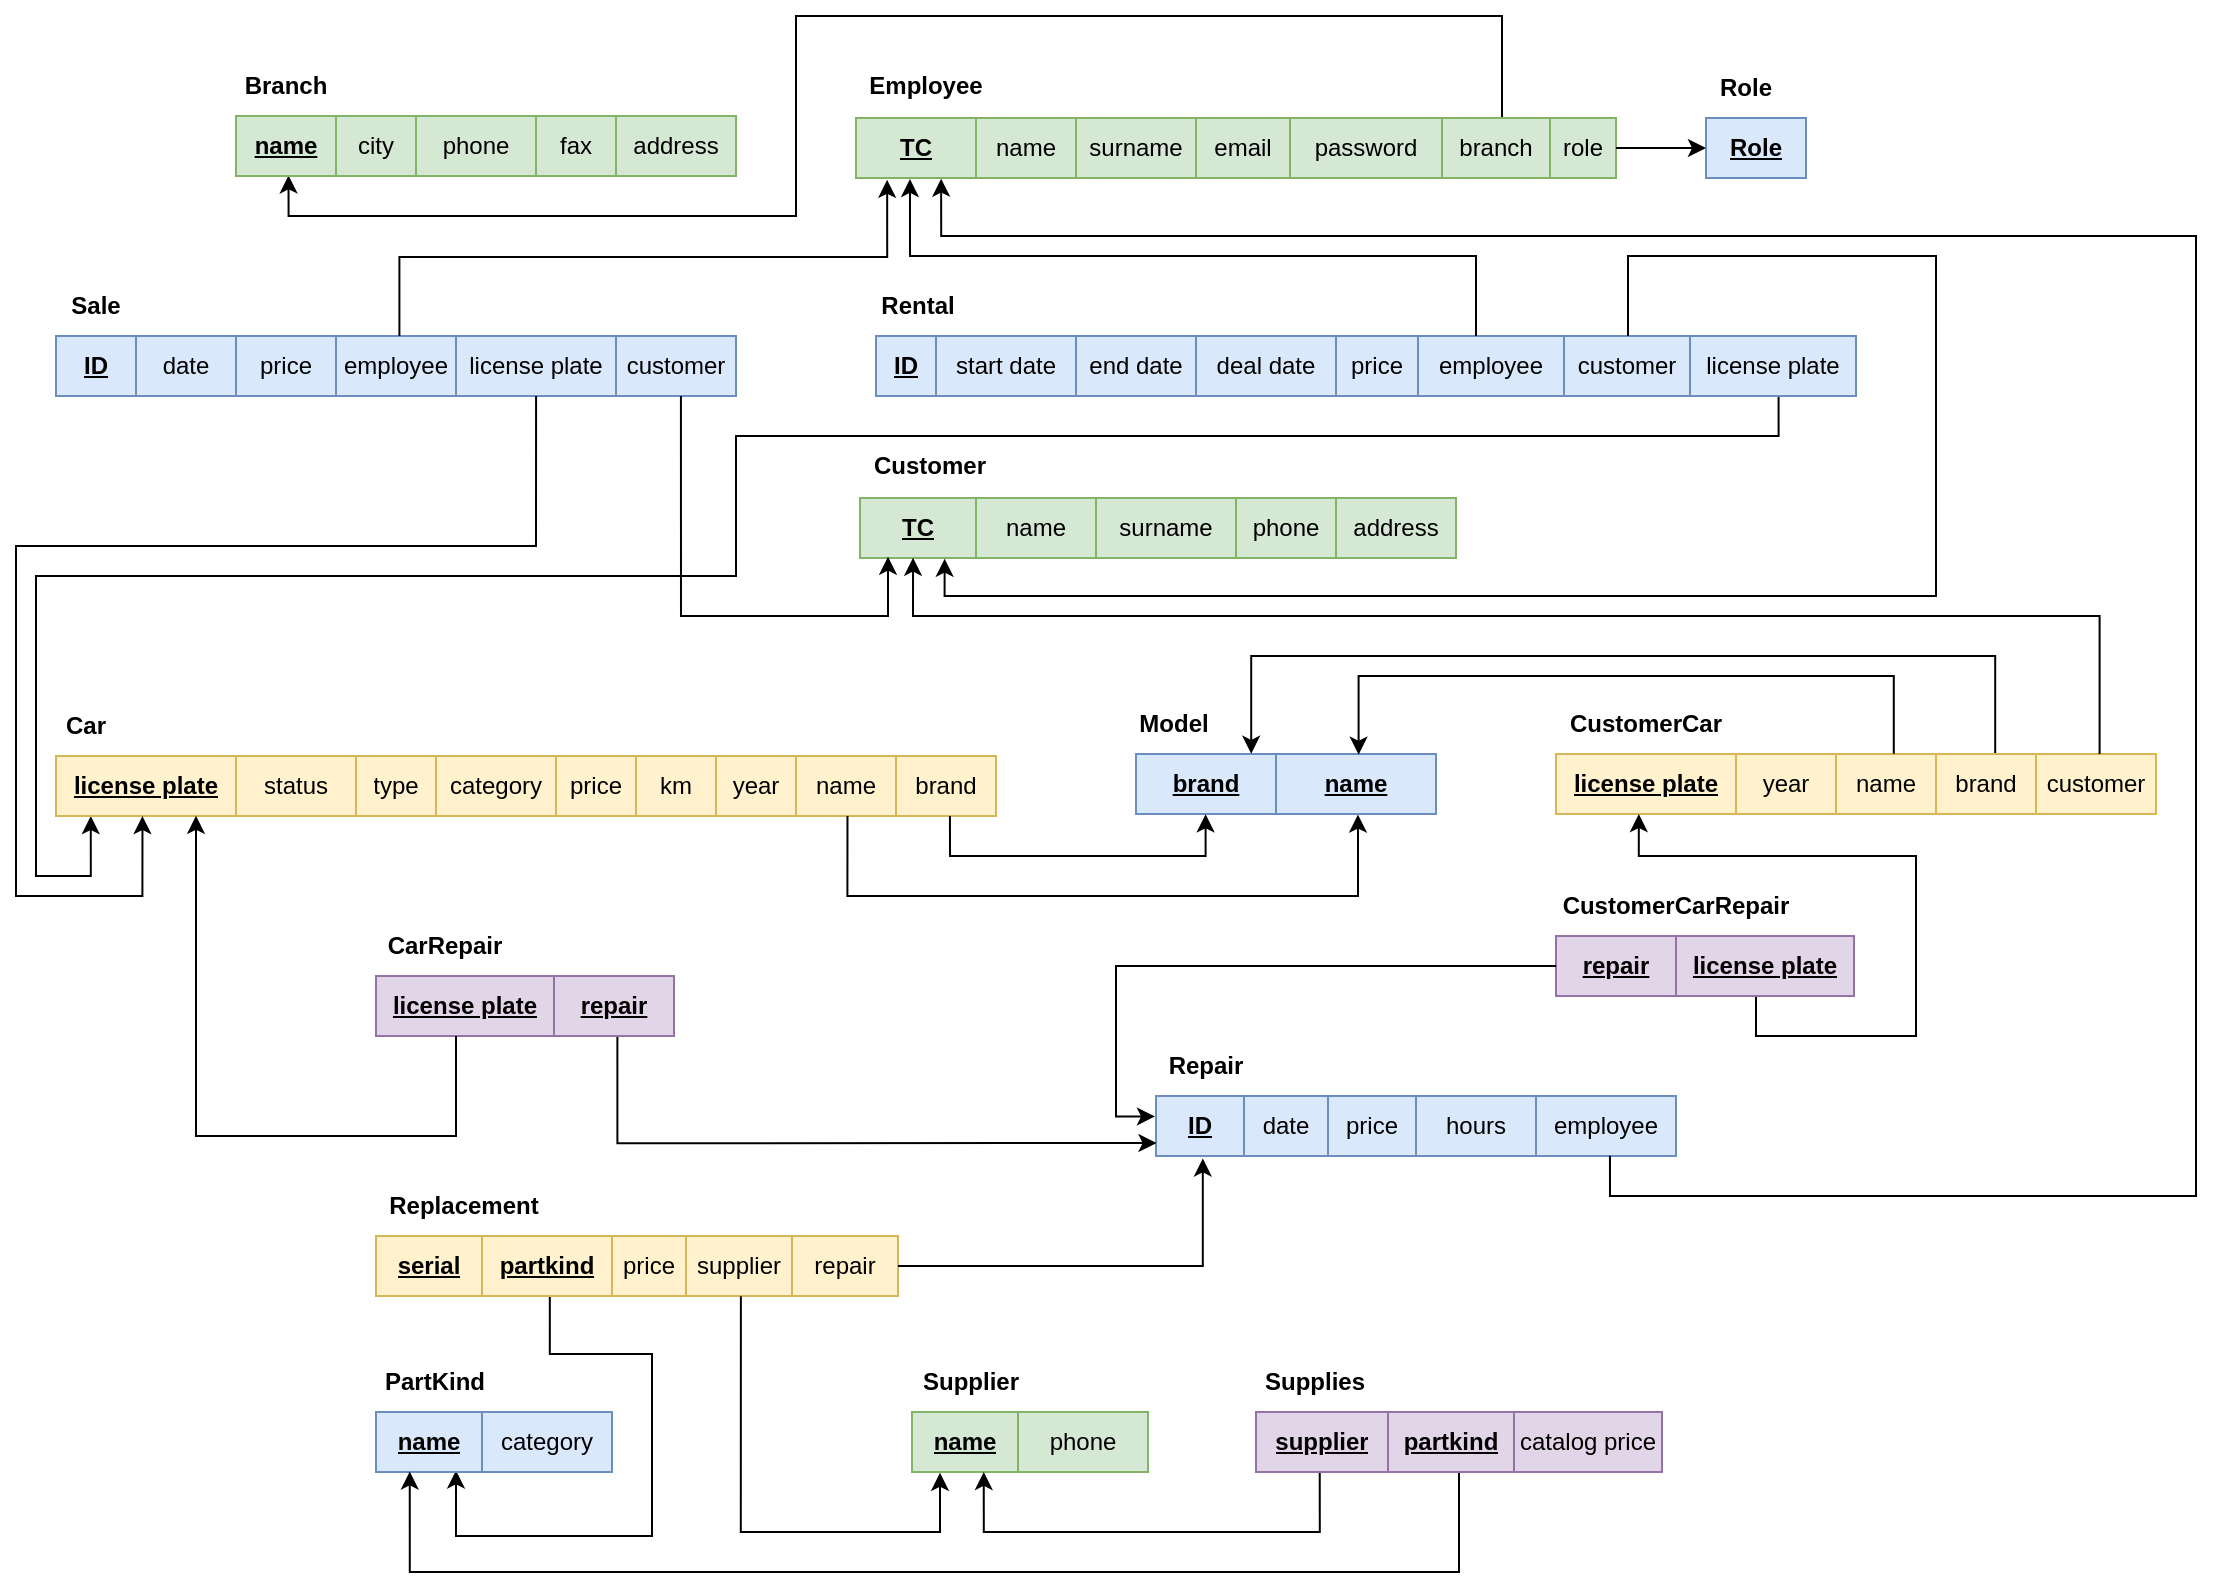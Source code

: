 <mxfile version="15.9.4" type="device"><diagram id="QJsKjT5MSZz0xOox2faQ" name="Page-1"><mxGraphModel dx="1422" dy="685" grid="1" gridSize="10" guides="1" tooltips="1" connect="1" arrows="1" fold="1" page="0" pageScale="1" pageWidth="1169" pageHeight="827" math="0" shadow="0"><root><mxCell id="0"/><mxCell id="1" parent="0"/><mxCell id="35E-whBedv8wicr2V21t-63" style="edgeStyle=orthogonalEdgeStyle;rounded=0;orthogonalLoop=1;jettySize=auto;html=1;entryX=0.105;entryY=0.99;entryDx=0;entryDy=0;entryPerimeter=0;exitX=0.85;exitY=0.005;exitDx=0;exitDy=0;exitPerimeter=0;" parent="1" source="G27iMV170eKeV6pJac5q-22" target="G27iMV170eKeV6pJac5q-46" edge="1"><mxGeometry relative="1" as="geometry"><Array as="points"><mxPoint x="773" y="20"/><mxPoint x="420" y="20"/><mxPoint x="420" y="120"/><mxPoint x="166" y="120"/></Array></mxGeometry></mxCell><mxCell id="G27iMV170eKeV6pJac5q-21" value="" style="shape=table;html=1;whiteSpace=wrap;startSize=0;container=1;collapsible=0;childLayout=tableLayout;fillColor=#d5e8d4;strokeColor=#82b366;" parent="1" vertex="1"><mxGeometry x="450" y="71" width="380" height="30" as="geometry"/></mxCell><mxCell id="G27iMV170eKeV6pJac5q-22" value="" style="shape=partialRectangle;html=1;whiteSpace=wrap;collapsible=0;dropTarget=0;pointerEvents=0;fillColor=none;top=0;left=0;bottom=0;right=0;points=[[0,0.5],[1,0.5]];portConstraint=eastwest;" parent="G27iMV170eKeV6pJac5q-21" vertex="1"><mxGeometry width="380" height="30" as="geometry"/></mxCell><mxCell id="G27iMV170eKeV6pJac5q-23" value="&lt;u&gt;&lt;b&gt;TC&lt;/b&gt;&lt;/u&gt;" style="shape=partialRectangle;html=1;whiteSpace=wrap;connectable=0;fillColor=none;top=0;left=0;bottom=0;right=0;overflow=hidden;pointerEvents=1;" parent="G27iMV170eKeV6pJac5q-22" vertex="1"><mxGeometry width="60" height="30" as="geometry"><mxRectangle width="60" height="30" as="alternateBounds"/></mxGeometry></mxCell><mxCell id="G27iMV170eKeV6pJac5q-39" value="name" style="shape=partialRectangle;html=1;whiteSpace=wrap;connectable=0;fillColor=none;top=0;left=0;bottom=0;right=0;overflow=hidden;pointerEvents=1;" parent="G27iMV170eKeV6pJac5q-22" vertex="1"><mxGeometry x="60" width="50" height="30" as="geometry"><mxRectangle width="50" height="30" as="alternateBounds"/></mxGeometry></mxCell><mxCell id="G27iMV170eKeV6pJac5q-40" value="surname" style="shape=partialRectangle;html=1;whiteSpace=wrap;connectable=0;fillColor=none;top=0;left=0;bottom=0;right=0;overflow=hidden;pointerEvents=1;" parent="G27iMV170eKeV6pJac5q-22" vertex="1"><mxGeometry x="110" width="60" height="30" as="geometry"><mxRectangle width="60" height="30" as="alternateBounds"/></mxGeometry></mxCell><mxCell id="G27iMV170eKeV6pJac5q-41" value="email" style="shape=partialRectangle;html=1;whiteSpace=wrap;connectable=0;fillColor=none;top=0;left=0;bottom=0;right=0;overflow=hidden;pointerEvents=1;" parent="G27iMV170eKeV6pJac5q-22" vertex="1"><mxGeometry x="170" width="47" height="30" as="geometry"><mxRectangle width="47" height="30" as="alternateBounds"/></mxGeometry></mxCell><mxCell id="G27iMV170eKeV6pJac5q-42" value="password" style="shape=partialRectangle;html=1;whiteSpace=wrap;connectable=0;fillColor=none;top=0;left=0;bottom=0;right=0;overflow=hidden;pointerEvents=1;" parent="G27iMV170eKeV6pJac5q-22" vertex="1"><mxGeometry x="217" width="76" height="30" as="geometry"><mxRectangle width="76" height="30" as="alternateBounds"/></mxGeometry></mxCell><mxCell id="G27iMV170eKeV6pJac5q-43" value="branch" style="shape=partialRectangle;html=1;whiteSpace=wrap;connectable=0;fillColor=none;top=0;left=0;bottom=0;right=0;overflow=hidden;pointerEvents=1;" parent="G27iMV170eKeV6pJac5q-22" vertex="1"><mxGeometry x="293" width="54" height="30" as="geometry"><mxRectangle width="54" height="30" as="alternateBounds"/></mxGeometry></mxCell><mxCell id="G27iMV170eKeV6pJac5q-44" value="role" style="shape=partialRectangle;html=1;whiteSpace=wrap;connectable=0;fillColor=none;top=0;left=0;bottom=0;right=0;overflow=hidden;pointerEvents=1;" parent="G27iMV170eKeV6pJac5q-22" vertex="1"><mxGeometry x="347" width="33" height="30" as="geometry"><mxRectangle width="33" height="30" as="alternateBounds"/></mxGeometry></mxCell><mxCell id="G27iMV170eKeV6pJac5q-34" value="&lt;b&gt;Employee&lt;/b&gt;" style="text;html=1;strokeColor=none;fillColor=none;align=center;verticalAlign=middle;whiteSpace=wrap;rounded=0;" parent="1" vertex="1"><mxGeometry x="450" y="40" width="70" height="30" as="geometry"/></mxCell><mxCell id="G27iMV170eKeV6pJac5q-35" value="" style="shape=table;html=1;whiteSpace=wrap;startSize=0;container=1;collapsible=0;childLayout=tableLayout;fillColor=#dae8fc;strokeColor=#6c8ebf;" parent="1" vertex="1"><mxGeometry x="875" y="71" width="50" height="30" as="geometry"/></mxCell><mxCell id="G27iMV170eKeV6pJac5q-36" value="" style="shape=partialRectangle;html=1;whiteSpace=wrap;collapsible=0;dropTarget=0;pointerEvents=0;fillColor=none;top=0;left=0;bottom=0;right=0;points=[[0,0.5],[1,0.5]];portConstraint=eastwest;" parent="G27iMV170eKeV6pJac5q-35" vertex="1"><mxGeometry width="50" height="30" as="geometry"/></mxCell><mxCell id="G27iMV170eKeV6pJac5q-37" value="&lt;u&gt;&lt;b&gt;Role&lt;/b&gt;&lt;/u&gt;" style="shape=partialRectangle;html=1;whiteSpace=wrap;connectable=0;fillColor=none;top=0;left=0;bottom=0;right=0;overflow=hidden;pointerEvents=1;" parent="G27iMV170eKeV6pJac5q-36" vertex="1"><mxGeometry width="50" height="30" as="geometry"><mxRectangle width="50" height="30" as="alternateBounds"/></mxGeometry></mxCell><mxCell id="G27iMV170eKeV6pJac5q-38" value="&lt;b&gt;Role&lt;/b&gt;" style="text;html=1;strokeColor=none;fillColor=none;align=center;verticalAlign=middle;whiteSpace=wrap;rounded=0;" parent="1" vertex="1"><mxGeometry x="875" y="41" width="40" height="30" as="geometry"/></mxCell><mxCell id="G27iMV170eKeV6pJac5q-45" value="" style="shape=table;html=1;whiteSpace=wrap;startSize=0;container=1;collapsible=0;childLayout=tableLayout;fillColor=#d5e8d4;strokeColor=#82b366;" parent="1" vertex="1"><mxGeometry x="140" y="70" width="250" height="30" as="geometry"/></mxCell><mxCell id="G27iMV170eKeV6pJac5q-46" value="" style="shape=partialRectangle;html=1;whiteSpace=wrap;collapsible=0;dropTarget=0;pointerEvents=0;fillColor=none;top=0;left=0;bottom=0;right=0;points=[[0,0.5],[1,0.5]];portConstraint=eastwest;" parent="G27iMV170eKeV6pJac5q-45" vertex="1"><mxGeometry width="250" height="30" as="geometry"/></mxCell><mxCell id="G27iMV170eKeV6pJac5q-47" value="&lt;u&gt;&lt;b&gt;name&lt;/b&gt;&lt;/u&gt;" style="shape=partialRectangle;html=1;whiteSpace=wrap;connectable=0;fillColor=none;top=0;left=0;bottom=0;right=0;overflow=hidden;pointerEvents=1;" parent="G27iMV170eKeV6pJac5q-46" vertex="1"><mxGeometry width="50" height="30" as="geometry"><mxRectangle width="50" height="30" as="alternateBounds"/></mxGeometry></mxCell><mxCell id="G27iMV170eKeV6pJac5q-49" value="city" style="shape=partialRectangle;html=1;whiteSpace=wrap;connectable=0;fillColor=none;top=0;left=0;bottom=0;right=0;overflow=hidden;pointerEvents=1;" parent="G27iMV170eKeV6pJac5q-46" vertex="1"><mxGeometry x="50" width="40" height="30" as="geometry"><mxRectangle width="40" height="30" as="alternateBounds"/></mxGeometry></mxCell><mxCell id="G27iMV170eKeV6pJac5q-50" value="phone" style="shape=partialRectangle;html=1;whiteSpace=wrap;connectable=0;fillColor=none;top=0;left=0;bottom=0;right=0;overflow=hidden;pointerEvents=1;" parent="G27iMV170eKeV6pJac5q-46" vertex="1"><mxGeometry x="90" width="60" height="30" as="geometry"><mxRectangle width="60" height="30" as="alternateBounds"/></mxGeometry></mxCell><mxCell id="G27iMV170eKeV6pJac5q-51" value="fax" style="shape=partialRectangle;html=1;whiteSpace=wrap;connectable=0;fillColor=none;top=0;left=0;bottom=0;right=0;overflow=hidden;pointerEvents=1;" parent="G27iMV170eKeV6pJac5q-46" vertex="1"><mxGeometry x="150" width="40" height="30" as="geometry"><mxRectangle width="40" height="30" as="alternateBounds"/></mxGeometry></mxCell><mxCell id="G27iMV170eKeV6pJac5q-52" value="address" style="shape=partialRectangle;html=1;whiteSpace=wrap;connectable=0;fillColor=none;top=0;left=0;bottom=0;right=0;overflow=hidden;pointerEvents=1;" parent="G27iMV170eKeV6pJac5q-46" vertex="1"><mxGeometry x="190" width="60" height="30" as="geometry"><mxRectangle width="60" height="30" as="alternateBounds"/></mxGeometry></mxCell><mxCell id="G27iMV170eKeV6pJac5q-48" value="&lt;b&gt;Branch&lt;/b&gt;" style="text;html=1;strokeColor=none;fillColor=none;align=center;verticalAlign=middle;whiteSpace=wrap;rounded=0;" parent="1" vertex="1"><mxGeometry x="140" y="40" width="50" height="30" as="geometry"/></mxCell><mxCell id="G27iMV170eKeV6pJac5q-53" value="" style="shape=table;html=1;whiteSpace=wrap;startSize=0;container=1;collapsible=0;childLayout=tableLayout;fillColor=#dae8fc;strokeColor=#6c8ebf;" parent="1" vertex="1"><mxGeometry x="50" y="180" width="340" height="30" as="geometry"/></mxCell><mxCell id="G27iMV170eKeV6pJac5q-54" value="" style="shape=partialRectangle;html=1;whiteSpace=wrap;collapsible=0;dropTarget=0;pointerEvents=0;fillColor=none;top=0;left=0;bottom=0;right=0;points=[[0,0.5],[1,0.5]];portConstraint=eastwest;" parent="G27iMV170eKeV6pJac5q-53" vertex="1"><mxGeometry width="340" height="30" as="geometry"/></mxCell><mxCell id="G27iMV170eKeV6pJac5q-55" value="&lt;u&gt;&lt;b&gt;ID&lt;/b&gt;&lt;/u&gt;" style="shape=partialRectangle;html=1;whiteSpace=wrap;connectable=0;fillColor=none;top=0;left=0;bottom=0;right=0;overflow=hidden;pointerEvents=1;" parent="G27iMV170eKeV6pJac5q-54" vertex="1"><mxGeometry width="40" height="30" as="geometry"><mxRectangle width="40" height="30" as="alternateBounds"/></mxGeometry></mxCell><mxCell id="G27iMV170eKeV6pJac5q-56" value="date" style="shape=partialRectangle;html=1;whiteSpace=wrap;connectable=0;fillColor=none;top=0;left=0;bottom=0;right=0;overflow=hidden;pointerEvents=1;" parent="G27iMV170eKeV6pJac5q-54" vertex="1"><mxGeometry x="40" width="50" height="30" as="geometry"><mxRectangle width="50" height="30" as="alternateBounds"/></mxGeometry></mxCell><mxCell id="G27iMV170eKeV6pJac5q-57" value="price" style="shape=partialRectangle;html=1;whiteSpace=wrap;connectable=0;fillColor=none;top=0;left=0;bottom=0;right=0;overflow=hidden;pointerEvents=1;" parent="G27iMV170eKeV6pJac5q-54" vertex="1"><mxGeometry x="90" width="50" height="30" as="geometry"><mxRectangle width="50" height="30" as="alternateBounds"/></mxGeometry></mxCell><mxCell id="G27iMV170eKeV6pJac5q-58" value="employee" style="shape=partialRectangle;html=1;whiteSpace=wrap;connectable=0;fillColor=none;top=0;left=0;bottom=0;right=0;overflow=hidden;pointerEvents=1;" parent="G27iMV170eKeV6pJac5q-54" vertex="1"><mxGeometry x="140" width="60" height="30" as="geometry"><mxRectangle width="60" height="30" as="alternateBounds"/></mxGeometry></mxCell><mxCell id="G27iMV170eKeV6pJac5q-61" value="license plate" style="shape=partialRectangle;html=1;whiteSpace=wrap;connectable=0;fillColor=none;top=0;left=0;bottom=0;right=0;overflow=hidden;pointerEvents=1;" parent="G27iMV170eKeV6pJac5q-54" vertex="1"><mxGeometry x="200" width="80" height="30" as="geometry"><mxRectangle width="80" height="30" as="alternateBounds"/></mxGeometry></mxCell><mxCell id="G27iMV170eKeV6pJac5q-59" value="customer" style="shape=partialRectangle;html=1;whiteSpace=wrap;connectable=0;fillColor=none;top=0;left=0;bottom=0;right=0;overflow=hidden;pointerEvents=1;" parent="G27iMV170eKeV6pJac5q-54" vertex="1"><mxGeometry x="280" width="60" height="30" as="geometry"><mxRectangle width="60" height="30" as="alternateBounds"/></mxGeometry></mxCell><mxCell id="G27iMV170eKeV6pJac5q-60" value="&lt;b&gt;Sale&lt;/b&gt;" style="text;html=1;strokeColor=none;fillColor=none;align=center;verticalAlign=middle;whiteSpace=wrap;rounded=0;" parent="1" vertex="1"><mxGeometry x="50" y="150" width="40" height="30" as="geometry"/></mxCell><mxCell id="G27iMV170eKeV6pJac5q-62" value="" style="shape=table;html=1;whiteSpace=wrap;startSize=0;container=1;collapsible=0;childLayout=tableLayout;fillColor=#d5e8d4;strokeColor=#82b366;" parent="1" vertex="1"><mxGeometry x="452" y="261" width="298" height="30" as="geometry"/></mxCell><mxCell id="G27iMV170eKeV6pJac5q-63" value="" style="shape=partialRectangle;html=1;whiteSpace=wrap;collapsible=0;dropTarget=0;pointerEvents=0;fillColor=none;top=0;left=0;bottom=0;right=0;points=[[0,0.5],[1,0.5]];portConstraint=eastwest;" parent="G27iMV170eKeV6pJac5q-62" vertex="1"><mxGeometry width="298" height="30" as="geometry"/></mxCell><mxCell id="G27iMV170eKeV6pJac5q-64" value="&lt;u&gt;&lt;b&gt;TC&lt;/b&gt;&lt;/u&gt;" style="shape=partialRectangle;html=1;whiteSpace=wrap;connectable=0;fillColor=none;top=0;left=0;bottom=0;right=0;overflow=hidden;pointerEvents=1;" parent="G27iMV170eKeV6pJac5q-63" vertex="1"><mxGeometry width="58" height="30" as="geometry"><mxRectangle width="58" height="30" as="alternateBounds"/></mxGeometry></mxCell><mxCell id="G27iMV170eKeV6pJac5q-65" value="name" style="shape=partialRectangle;html=1;whiteSpace=wrap;connectable=0;fillColor=none;top=0;left=0;bottom=0;right=0;overflow=hidden;pointerEvents=1;" parent="G27iMV170eKeV6pJac5q-63" vertex="1"><mxGeometry x="58" width="60" height="30" as="geometry"><mxRectangle width="60" height="30" as="alternateBounds"/></mxGeometry></mxCell><mxCell id="G27iMV170eKeV6pJac5q-66" value="surname" style="shape=partialRectangle;html=1;whiteSpace=wrap;connectable=0;fillColor=none;top=0;left=0;bottom=0;right=0;overflow=hidden;pointerEvents=1;" parent="G27iMV170eKeV6pJac5q-63" vertex="1"><mxGeometry x="118" width="70" height="30" as="geometry"><mxRectangle width="70" height="30" as="alternateBounds"/></mxGeometry></mxCell><mxCell id="G27iMV170eKeV6pJac5q-67" value="phone" style="shape=partialRectangle;html=1;whiteSpace=wrap;connectable=0;fillColor=none;top=0;left=0;bottom=0;right=0;overflow=hidden;pointerEvents=1;" parent="G27iMV170eKeV6pJac5q-63" vertex="1"><mxGeometry x="188" width="50" height="30" as="geometry"><mxRectangle width="50" height="30" as="alternateBounds"/></mxGeometry></mxCell><mxCell id="G27iMV170eKeV6pJac5q-68" value="address" style="shape=partialRectangle;html=1;whiteSpace=wrap;connectable=0;fillColor=none;top=0;left=0;bottom=0;right=0;overflow=hidden;pointerEvents=1;" parent="G27iMV170eKeV6pJac5q-63" vertex="1"><mxGeometry x="238" width="60" height="30" as="geometry"><mxRectangle width="60" height="30" as="alternateBounds"/></mxGeometry></mxCell><mxCell id="G27iMV170eKeV6pJac5q-71" value="&lt;b&gt;Customer&lt;/b&gt;" style="text;html=1;strokeColor=none;fillColor=none;align=center;verticalAlign=middle;whiteSpace=wrap;rounded=0;" parent="1" vertex="1"><mxGeometry x="452" y="230" width="70" height="30" as="geometry"/></mxCell><mxCell id="35E-whBedv8wicr2V21t-65" style="edgeStyle=orthogonalEdgeStyle;rounded=0;orthogonalLoop=1;jettySize=auto;html=1;entryX=0.037;entryY=1;entryDx=0;entryDy=0;entryPerimeter=0;exitX=0.921;exitY=1.014;exitDx=0;exitDy=0;exitPerimeter=0;" parent="1" source="G27iMV170eKeV6pJac5q-73" target="G27iMV170eKeV6pJac5q-84" edge="1"><mxGeometry relative="1" as="geometry"><Array as="points"><mxPoint x="911" y="230"/><mxPoint x="390" y="230"/><mxPoint x="390" y="300"/><mxPoint x="40" y="300"/><mxPoint x="40" y="450"/><mxPoint x="67" y="450"/></Array></mxGeometry></mxCell><mxCell id="G27iMV170eKeV6pJac5q-72" value="" style="shape=table;html=1;whiteSpace=wrap;startSize=0;container=1;collapsible=0;childLayout=tableLayout;fillColor=#dae8fc;strokeColor=#6c8ebf;" parent="1" vertex="1"><mxGeometry x="460" y="180" width="490" height="30" as="geometry"/></mxCell><mxCell id="G27iMV170eKeV6pJac5q-73" value="" style="shape=partialRectangle;html=1;whiteSpace=wrap;collapsible=0;dropTarget=0;pointerEvents=0;fillColor=none;top=0;left=0;bottom=0;right=0;points=[[0,0.5],[1,0.5]];portConstraint=eastwest;" parent="G27iMV170eKeV6pJac5q-72" vertex="1"><mxGeometry width="490" height="30" as="geometry"/></mxCell><mxCell id="G27iMV170eKeV6pJac5q-74" value="&lt;u&gt;&lt;b&gt;ID&lt;/b&gt;&lt;/u&gt;" style="shape=partialRectangle;html=1;whiteSpace=wrap;connectable=0;fillColor=none;top=0;left=0;bottom=0;right=0;overflow=hidden;pointerEvents=1;" parent="G27iMV170eKeV6pJac5q-73" vertex="1"><mxGeometry width="30" height="30" as="geometry"><mxRectangle width="30" height="30" as="alternateBounds"/></mxGeometry></mxCell><mxCell id="G27iMV170eKeV6pJac5q-75" value="start date" style="shape=partialRectangle;html=1;whiteSpace=wrap;connectable=0;fillColor=none;top=0;left=0;bottom=0;right=0;overflow=hidden;pointerEvents=1;" parent="G27iMV170eKeV6pJac5q-73" vertex="1"><mxGeometry x="30" width="70" height="30" as="geometry"><mxRectangle width="70" height="30" as="alternateBounds"/></mxGeometry></mxCell><mxCell id="G27iMV170eKeV6pJac5q-76" value="end date" style="shape=partialRectangle;html=1;whiteSpace=wrap;connectable=0;fillColor=none;top=0;left=0;bottom=0;right=0;overflow=hidden;pointerEvents=1;" parent="G27iMV170eKeV6pJac5q-73" vertex="1"><mxGeometry x="100" width="60" height="30" as="geometry"><mxRectangle width="60" height="30" as="alternateBounds"/></mxGeometry></mxCell><mxCell id="G27iMV170eKeV6pJac5q-77" value="deal date" style="shape=partialRectangle;html=1;whiteSpace=wrap;connectable=0;fillColor=none;top=0;left=0;bottom=0;right=0;overflow=hidden;pointerEvents=1;" parent="G27iMV170eKeV6pJac5q-73" vertex="1"><mxGeometry x="160" width="70" height="30" as="geometry"><mxRectangle width="70" height="30" as="alternateBounds"/></mxGeometry></mxCell><mxCell id="G27iMV170eKeV6pJac5q-78" value="price" style="shape=partialRectangle;html=1;whiteSpace=wrap;connectable=0;fillColor=none;top=0;left=0;bottom=0;right=0;overflow=hidden;pointerEvents=1;" parent="G27iMV170eKeV6pJac5q-73" vertex="1"><mxGeometry x="230" width="41" height="30" as="geometry"><mxRectangle width="41" height="30" as="alternateBounds"/></mxGeometry></mxCell><mxCell id="G27iMV170eKeV6pJac5q-79" value="employee" style="shape=partialRectangle;html=1;whiteSpace=wrap;connectable=0;fillColor=none;top=0;left=0;bottom=0;right=0;overflow=hidden;pointerEvents=1;" parent="G27iMV170eKeV6pJac5q-73" vertex="1"><mxGeometry x="271" width="73" height="30" as="geometry"><mxRectangle width="73" height="30" as="alternateBounds"/></mxGeometry></mxCell><mxCell id="G27iMV170eKeV6pJac5q-81" value="customer" style="shape=partialRectangle;html=1;whiteSpace=wrap;connectable=0;fillColor=none;top=0;left=0;bottom=0;right=0;overflow=hidden;pointerEvents=1;" parent="G27iMV170eKeV6pJac5q-73" vertex="1"><mxGeometry x="344" width="63" height="30" as="geometry"><mxRectangle width="63" height="30" as="alternateBounds"/></mxGeometry></mxCell><mxCell id="G27iMV170eKeV6pJac5q-82" value="license plate" style="shape=partialRectangle;html=1;whiteSpace=wrap;connectable=0;fillColor=none;top=0;left=0;bottom=0;right=0;overflow=hidden;pointerEvents=1;" parent="G27iMV170eKeV6pJac5q-73" vertex="1"><mxGeometry x="407" width="83" height="30" as="geometry"><mxRectangle width="83" height="30" as="alternateBounds"/></mxGeometry></mxCell><mxCell id="G27iMV170eKeV6pJac5q-80" value="&lt;b&gt;Rental&lt;/b&gt;" style="text;html=1;strokeColor=none;fillColor=none;align=center;verticalAlign=middle;whiteSpace=wrap;rounded=0;" parent="1" vertex="1"><mxGeometry x="461" y="150" width="40" height="30" as="geometry"/></mxCell><mxCell id="G27iMV170eKeV6pJac5q-83" value="" style="shape=table;html=1;whiteSpace=wrap;startSize=0;container=1;collapsible=0;childLayout=tableLayout;fillColor=#fff2cc;strokeColor=#d6b656;" parent="1" vertex="1"><mxGeometry x="50" y="390" width="470" height="30" as="geometry"/></mxCell><mxCell id="G27iMV170eKeV6pJac5q-84" value="" style="shape=partialRectangle;html=1;whiteSpace=wrap;collapsible=0;dropTarget=0;pointerEvents=0;fillColor=none;top=0;left=0;bottom=0;right=0;points=[[0,0.5],[1,0.5]];portConstraint=eastwest;" parent="G27iMV170eKeV6pJac5q-83" vertex="1"><mxGeometry width="470" height="30" as="geometry"/></mxCell><mxCell id="G27iMV170eKeV6pJac5q-85" value="&lt;u&gt;&lt;b&gt;license plate&lt;/b&gt;&lt;/u&gt;" style="shape=partialRectangle;html=1;whiteSpace=wrap;connectable=0;fillColor=none;top=0;left=0;bottom=0;right=0;overflow=hidden;pointerEvents=1;" parent="G27iMV170eKeV6pJac5q-84" vertex="1"><mxGeometry width="90" height="30" as="geometry"><mxRectangle width="90" height="30" as="alternateBounds"/></mxGeometry></mxCell><mxCell id="G27iMV170eKeV6pJac5q-86" value="status" style="shape=partialRectangle;html=1;whiteSpace=wrap;connectable=0;fillColor=none;top=0;left=0;bottom=0;right=0;overflow=hidden;pointerEvents=1;" parent="G27iMV170eKeV6pJac5q-84" vertex="1"><mxGeometry x="90" width="60" height="30" as="geometry"><mxRectangle width="60" height="30" as="alternateBounds"/></mxGeometry></mxCell><mxCell id="G27iMV170eKeV6pJac5q-87" value="type" style="shape=partialRectangle;html=1;whiteSpace=wrap;connectable=0;fillColor=none;top=0;left=0;bottom=0;right=0;overflow=hidden;pointerEvents=1;" parent="G27iMV170eKeV6pJac5q-84" vertex="1"><mxGeometry x="150" width="40" height="30" as="geometry"><mxRectangle width="40" height="30" as="alternateBounds"/></mxGeometry></mxCell><mxCell id="G27iMV170eKeV6pJac5q-88" value="category" style="shape=partialRectangle;html=1;whiteSpace=wrap;connectable=0;fillColor=none;top=0;left=0;bottom=0;right=0;overflow=hidden;pointerEvents=1;" parent="G27iMV170eKeV6pJac5q-84" vertex="1"><mxGeometry x="190" width="60" height="30" as="geometry"><mxRectangle width="60" height="30" as="alternateBounds"/></mxGeometry></mxCell><mxCell id="G27iMV170eKeV6pJac5q-89" value="price" style="shape=partialRectangle;html=1;whiteSpace=wrap;connectable=0;fillColor=none;top=0;left=0;bottom=0;right=0;overflow=hidden;pointerEvents=1;" parent="G27iMV170eKeV6pJac5q-84" vertex="1"><mxGeometry x="250" width="40" height="30" as="geometry"><mxRectangle width="40" height="30" as="alternateBounds"/></mxGeometry></mxCell><mxCell id="G27iMV170eKeV6pJac5q-90" value="km" style="shape=partialRectangle;html=1;whiteSpace=wrap;connectable=0;fillColor=none;top=0;left=0;bottom=0;right=0;overflow=hidden;pointerEvents=1;" parent="G27iMV170eKeV6pJac5q-84" vertex="1"><mxGeometry x="290" width="40" height="30" as="geometry"><mxRectangle width="40" height="30" as="alternateBounds"/></mxGeometry></mxCell><mxCell id="G27iMV170eKeV6pJac5q-92" value="year" style="shape=partialRectangle;html=1;whiteSpace=wrap;connectable=0;fillColor=none;top=0;left=0;bottom=0;right=0;overflow=hidden;pointerEvents=1;" parent="G27iMV170eKeV6pJac5q-84" vertex="1"><mxGeometry x="330" width="40" height="30" as="geometry"><mxRectangle width="40" height="30" as="alternateBounds"/></mxGeometry></mxCell><mxCell id="G27iMV170eKeV6pJac5q-93" value="name" style="shape=partialRectangle;html=1;whiteSpace=wrap;connectable=0;fillColor=none;top=0;left=0;bottom=0;right=0;overflow=hidden;pointerEvents=1;" parent="G27iMV170eKeV6pJac5q-84" vertex="1"><mxGeometry x="370" width="50" height="30" as="geometry"><mxRectangle width="50" height="30" as="alternateBounds"/></mxGeometry></mxCell><mxCell id="G27iMV170eKeV6pJac5q-95" value="brand" style="shape=partialRectangle;html=1;whiteSpace=wrap;connectable=0;fillColor=none;top=0;left=0;bottom=0;right=0;overflow=hidden;pointerEvents=1;" parent="G27iMV170eKeV6pJac5q-84" vertex="1"><mxGeometry x="420" width="50" height="30" as="geometry"><mxRectangle width="50" height="30" as="alternateBounds"/></mxGeometry></mxCell><mxCell id="G27iMV170eKeV6pJac5q-91" value="&lt;b&gt;Car&lt;/b&gt;" style="text;html=1;strokeColor=none;fillColor=none;align=center;verticalAlign=middle;whiteSpace=wrap;rounded=0;" parent="1" vertex="1"><mxGeometry x="50" y="360" width="30" height="30" as="geometry"/></mxCell><mxCell id="G27iMV170eKeV6pJac5q-96" value="" style="shape=table;html=1;whiteSpace=wrap;startSize=0;container=1;collapsible=0;childLayout=tableLayout;fillColor=#dae8fc;strokeColor=#6c8ebf;" parent="1" vertex="1"><mxGeometry x="590" y="389" width="150" height="30" as="geometry"/></mxCell><mxCell id="G27iMV170eKeV6pJac5q-97" value="" style="shape=partialRectangle;html=1;whiteSpace=wrap;collapsible=0;dropTarget=0;pointerEvents=0;fillColor=none;top=0;left=0;bottom=0;right=0;points=[[0,0.5],[1,0.5]];portConstraint=eastwest;" parent="G27iMV170eKeV6pJac5q-96" vertex="1"><mxGeometry width="150" height="30" as="geometry"/></mxCell><mxCell id="G27iMV170eKeV6pJac5q-98" value="&lt;u&gt;&lt;b&gt;brand&lt;/b&gt;&lt;/u&gt;" style="shape=partialRectangle;html=1;whiteSpace=wrap;connectable=0;fillColor=none;top=0;left=0;bottom=0;right=0;overflow=hidden;pointerEvents=1;" parent="G27iMV170eKeV6pJac5q-97" vertex="1"><mxGeometry width="70" height="30" as="geometry"><mxRectangle width="70" height="30" as="alternateBounds"/></mxGeometry></mxCell><mxCell id="G27iMV170eKeV6pJac5q-99" value="&lt;u&gt;&lt;b&gt;name&lt;/b&gt;&lt;/u&gt;" style="shape=partialRectangle;html=1;whiteSpace=wrap;connectable=0;fillColor=none;top=0;left=0;bottom=0;right=0;overflow=hidden;pointerEvents=1;" parent="G27iMV170eKeV6pJac5q-97" vertex="1"><mxGeometry x="70" width="80" height="30" as="geometry"><mxRectangle width="80" height="30" as="alternateBounds"/></mxGeometry></mxCell><mxCell id="G27iMV170eKeV6pJac5q-107" value="&lt;b&gt;Model&lt;/b&gt;" style="text;html=1;strokeColor=none;fillColor=none;align=center;verticalAlign=middle;whiteSpace=wrap;rounded=0;" parent="1" vertex="1"><mxGeometry x="589" y="359" width="40" height="30" as="geometry"/></mxCell><mxCell id="35E-whBedv8wicr2V21t-82" style="edgeStyle=orthogonalEdgeStyle;rounded=0;orthogonalLoop=1;jettySize=auto;html=1;entryX=0.384;entryY=-0.004;entryDx=0;entryDy=0;entryPerimeter=0;exitX=0.732;exitY=-0.004;exitDx=0;exitDy=0;exitPerimeter=0;" parent="1" source="UgQ2TSl3oQrphcV81mRN-2" target="G27iMV170eKeV6pJac5q-97" edge="1"><mxGeometry relative="1" as="geometry"><Array as="points"><mxPoint x="1020" y="340"/><mxPoint x="648" y="340"/></Array></mxGeometry></mxCell><mxCell id="UgQ2TSl3oQrphcV81mRN-1" value="" style="shape=table;html=1;whiteSpace=wrap;startSize=0;container=1;collapsible=0;childLayout=tableLayout;fillColor=#fff2cc;strokeColor=#d6b656;" parent="1" vertex="1"><mxGeometry x="800" y="389" width="300" height="30" as="geometry"/></mxCell><mxCell id="UgQ2TSl3oQrphcV81mRN-2" value="" style="shape=partialRectangle;html=1;whiteSpace=wrap;collapsible=0;dropTarget=0;pointerEvents=0;fillColor=none;top=0;left=0;bottom=0;right=0;points=[[0,0.5],[1,0.5]];portConstraint=eastwest;" parent="UgQ2TSl3oQrphcV81mRN-1" vertex="1"><mxGeometry width="300" height="30" as="geometry"/></mxCell><mxCell id="UgQ2TSl3oQrphcV81mRN-3" value="&lt;u&gt;&lt;b&gt;license plate&lt;/b&gt;&lt;/u&gt;" style="shape=partialRectangle;html=1;whiteSpace=wrap;connectable=0;fillColor=none;top=0;left=0;bottom=0;right=0;overflow=hidden;pointerEvents=1;" parent="UgQ2TSl3oQrphcV81mRN-2" vertex="1"><mxGeometry width="90" height="30" as="geometry"><mxRectangle width="90" height="30" as="alternateBounds"/></mxGeometry></mxCell><mxCell id="UgQ2TSl3oQrphcV81mRN-4" value="year" style="shape=partialRectangle;html=1;whiteSpace=wrap;connectable=0;fillColor=none;top=0;left=0;bottom=0;right=0;overflow=hidden;pointerEvents=1;" parent="UgQ2TSl3oQrphcV81mRN-2" vertex="1"><mxGeometry x="90" width="50" height="30" as="geometry"><mxRectangle width="50" height="30" as="alternateBounds"/></mxGeometry></mxCell><mxCell id="UgQ2TSl3oQrphcV81mRN-10" value="name" style="shape=partialRectangle;html=1;whiteSpace=wrap;connectable=0;fillColor=none;top=0;left=0;bottom=0;right=0;overflow=hidden;pointerEvents=1;" parent="UgQ2TSl3oQrphcV81mRN-2" vertex="1"><mxGeometry x="140" width="50" height="30" as="geometry"><mxRectangle width="50" height="30" as="alternateBounds"/></mxGeometry></mxCell><mxCell id="UgQ2TSl3oQrphcV81mRN-11" value="brand" style="shape=partialRectangle;html=1;whiteSpace=wrap;connectable=0;fillColor=none;top=0;left=0;bottom=0;right=0;overflow=hidden;pointerEvents=1;" parent="UgQ2TSl3oQrphcV81mRN-2" vertex="1"><mxGeometry x="190" width="50" height="30" as="geometry"><mxRectangle width="50" height="30" as="alternateBounds"/></mxGeometry></mxCell><mxCell id="UgQ2TSl3oQrphcV81mRN-13" value="customer" style="shape=partialRectangle;html=1;whiteSpace=wrap;connectable=0;fillColor=none;top=0;left=0;bottom=0;right=0;overflow=hidden;pointerEvents=1;" parent="UgQ2TSl3oQrphcV81mRN-2" vertex="1"><mxGeometry x="240" width="60" height="30" as="geometry"><mxRectangle width="60" height="30" as="alternateBounds"/></mxGeometry></mxCell><mxCell id="UgQ2TSl3oQrphcV81mRN-12" value="&lt;b&gt;CustomerCar&lt;/b&gt;" style="text;html=1;strokeColor=none;fillColor=none;align=center;verticalAlign=middle;whiteSpace=wrap;rounded=0;" parent="1" vertex="1"><mxGeometry x="800" y="359" width="90" height="30" as="geometry"/></mxCell><mxCell id="UgQ2TSl3oQrphcV81mRN-14" value="" style="shape=table;html=1;whiteSpace=wrap;startSize=0;container=1;collapsible=0;childLayout=tableLayout;fillColor=#dae8fc;strokeColor=#6c8ebf;" parent="1" vertex="1"><mxGeometry x="600" y="560" width="260" height="30" as="geometry"/></mxCell><mxCell id="UgQ2TSl3oQrphcV81mRN-15" value="" style="shape=partialRectangle;html=1;whiteSpace=wrap;collapsible=0;dropTarget=0;pointerEvents=0;fillColor=none;top=0;left=0;bottom=0;right=0;points=[[0,0.5],[1,0.5]];portConstraint=eastwest;" parent="UgQ2TSl3oQrphcV81mRN-14" vertex="1"><mxGeometry width="260" height="30" as="geometry"/></mxCell><mxCell id="UgQ2TSl3oQrphcV81mRN-16" value="&lt;u&gt;&lt;b&gt;ID&lt;/b&gt;&lt;/u&gt;" style="shape=partialRectangle;html=1;whiteSpace=wrap;connectable=0;fillColor=none;top=0;left=0;bottom=0;right=0;overflow=hidden;pointerEvents=1;" parent="UgQ2TSl3oQrphcV81mRN-15" vertex="1"><mxGeometry width="44" height="30" as="geometry"><mxRectangle width="44" height="30" as="alternateBounds"/></mxGeometry></mxCell><mxCell id="UgQ2TSl3oQrphcV81mRN-17" value="date" style="shape=partialRectangle;html=1;whiteSpace=wrap;connectable=0;fillColor=none;top=0;left=0;bottom=0;right=0;overflow=hidden;pointerEvents=1;" parent="UgQ2TSl3oQrphcV81mRN-15" vertex="1"><mxGeometry x="44" width="42" height="30" as="geometry"><mxRectangle width="42" height="30" as="alternateBounds"/></mxGeometry></mxCell><mxCell id="UgQ2TSl3oQrphcV81mRN-18" value="price" style="shape=partialRectangle;html=1;whiteSpace=wrap;connectable=0;fillColor=none;top=0;left=0;bottom=0;right=0;overflow=hidden;pointerEvents=1;" parent="UgQ2TSl3oQrphcV81mRN-15" vertex="1"><mxGeometry x="86" width="44" height="30" as="geometry"><mxRectangle width="44" height="30" as="alternateBounds"/></mxGeometry></mxCell><mxCell id="UgQ2TSl3oQrphcV81mRN-19" value="hours" style="shape=partialRectangle;html=1;whiteSpace=wrap;connectable=0;fillColor=none;top=0;left=0;bottom=0;right=0;overflow=hidden;pointerEvents=1;" parent="UgQ2TSl3oQrphcV81mRN-15" vertex="1"><mxGeometry x="130" width="60" height="30" as="geometry"><mxRectangle width="60" height="30" as="alternateBounds"/></mxGeometry></mxCell><mxCell id="UgQ2TSl3oQrphcV81mRN-20" value="employee" style="shape=partialRectangle;html=1;whiteSpace=wrap;connectable=0;fillColor=none;top=0;left=0;bottom=0;right=0;overflow=hidden;pointerEvents=1;" parent="UgQ2TSl3oQrphcV81mRN-15" vertex="1"><mxGeometry x="190" width="70" height="30" as="geometry"><mxRectangle width="70" height="30" as="alternateBounds"/></mxGeometry></mxCell><mxCell id="UgQ2TSl3oQrphcV81mRN-21" value="&lt;b&gt;Repair&lt;/b&gt;" style="text;html=1;strokeColor=none;fillColor=none;align=center;verticalAlign=middle;whiteSpace=wrap;rounded=0;" parent="1" vertex="1"><mxGeometry x="600" y="530" width="50" height="30" as="geometry"/></mxCell><mxCell id="35E-whBedv8wicr2V21t-66" style="edgeStyle=orthogonalEdgeStyle;rounded=0;orthogonalLoop=1;jettySize=auto;html=1;entryX=0.339;entryY=0.974;entryDx=0;entryDy=0;entryPerimeter=0;exitX=0.333;exitY=1;exitDx=0;exitDy=0;exitPerimeter=0;" parent="1" source="35E-whBedv8wicr2V21t-2" target="35E-whBedv8wicr2V21t-11" edge="1"><mxGeometry relative="1" as="geometry"><Array as="points"><mxPoint x="297" y="689"/><mxPoint x="348" y="689"/><mxPoint x="348" y="780"/><mxPoint x="250" y="780"/></Array></mxGeometry></mxCell><mxCell id="35E-whBedv8wicr2V21t-1" value="" style="shape=table;html=1;whiteSpace=wrap;startSize=0;container=1;collapsible=0;childLayout=tableLayout;fillColor=#fff2cc;strokeColor=#d6b656;" parent="1" vertex="1"><mxGeometry x="210" y="630" width="261" height="30" as="geometry"/></mxCell><mxCell id="35E-whBedv8wicr2V21t-2" value="" style="shape=partialRectangle;html=1;whiteSpace=wrap;collapsible=0;dropTarget=0;pointerEvents=0;fillColor=none;top=0;left=0;bottom=0;right=0;points=[[0,0.5],[1,0.5]];portConstraint=eastwest;" parent="35E-whBedv8wicr2V21t-1" vertex="1"><mxGeometry width="261" height="30" as="geometry"/></mxCell><mxCell id="35E-whBedv8wicr2V21t-3" value="&lt;u&gt;&lt;b&gt;serial&lt;/b&gt;&lt;/u&gt;" style="shape=partialRectangle;html=1;whiteSpace=wrap;connectable=0;fillColor=none;top=0;left=0;bottom=0;right=0;overflow=hidden;pointerEvents=1;" parent="35E-whBedv8wicr2V21t-2" vertex="1"><mxGeometry width="53" height="30" as="geometry"><mxRectangle width="53" height="30" as="alternateBounds"/></mxGeometry></mxCell><mxCell id="35E-whBedv8wicr2V21t-4" value="&lt;u&gt;&lt;b&gt;partkind&lt;/b&gt;&lt;/u&gt;" style="shape=partialRectangle;html=1;whiteSpace=wrap;connectable=0;fillColor=none;top=0;left=0;bottom=0;right=0;overflow=hidden;pointerEvents=1;" parent="35E-whBedv8wicr2V21t-2" vertex="1"><mxGeometry x="53" width="65" height="30" as="geometry"><mxRectangle width="65" height="30" as="alternateBounds"/></mxGeometry></mxCell><mxCell id="35E-whBedv8wicr2V21t-5" value="price" style="shape=partialRectangle;html=1;whiteSpace=wrap;connectable=0;fillColor=none;top=0;left=0;bottom=0;right=0;overflow=hidden;pointerEvents=1;" parent="35E-whBedv8wicr2V21t-2" vertex="1"><mxGeometry x="118" width="37" height="30" as="geometry"><mxRectangle width="37" height="30" as="alternateBounds"/></mxGeometry></mxCell><mxCell id="35E-whBedv8wicr2V21t-9" value="supplier" style="shape=partialRectangle;html=1;whiteSpace=wrap;connectable=0;fillColor=none;top=0;left=0;bottom=0;right=0;overflow=hidden;pointerEvents=1;" parent="35E-whBedv8wicr2V21t-2" vertex="1"><mxGeometry x="155" width="53" height="30" as="geometry"><mxRectangle width="53" height="30" as="alternateBounds"/></mxGeometry></mxCell><mxCell id="35E-whBedv8wicr2V21t-42" value="repair" style="shape=partialRectangle;html=1;whiteSpace=wrap;connectable=0;fillColor=none;top=0;left=0;bottom=0;right=0;overflow=hidden;pointerEvents=1;" parent="35E-whBedv8wicr2V21t-2" vertex="1"><mxGeometry x="208" width="53" height="30" as="geometry"><mxRectangle width="53" height="30" as="alternateBounds"/></mxGeometry></mxCell><mxCell id="35E-whBedv8wicr2V21t-8" value="&lt;b&gt;Replacement&lt;/b&gt;" style="text;html=1;strokeColor=none;fillColor=none;align=center;verticalAlign=middle;whiteSpace=wrap;rounded=0;" parent="1" vertex="1"><mxGeometry x="210" y="600" width="88" height="30" as="geometry"/></mxCell><mxCell id="35E-whBedv8wicr2V21t-10" value="" style="shape=table;html=1;whiteSpace=wrap;startSize=0;container=1;collapsible=0;childLayout=tableLayout;fillColor=#dae8fc;strokeColor=#6c8ebf;" parent="1" vertex="1"><mxGeometry x="210" y="718" width="118" height="30" as="geometry"/></mxCell><mxCell id="35E-whBedv8wicr2V21t-11" value="" style="shape=partialRectangle;html=1;whiteSpace=wrap;collapsible=0;dropTarget=0;pointerEvents=0;fillColor=none;top=0;left=0;bottom=0;right=0;points=[[0,0.5],[1,0.5]];portConstraint=eastwest;" parent="35E-whBedv8wicr2V21t-10" vertex="1"><mxGeometry width="118" height="30" as="geometry"/></mxCell><mxCell id="35E-whBedv8wicr2V21t-12" value="&lt;u&gt;&lt;b&gt;name&lt;/b&gt;&lt;/u&gt;" style="shape=partialRectangle;html=1;whiteSpace=wrap;connectable=0;fillColor=none;top=0;left=0;bottom=0;right=0;overflow=hidden;pointerEvents=1;" parent="35E-whBedv8wicr2V21t-11" vertex="1"><mxGeometry width="53" height="30" as="geometry"><mxRectangle width="53" height="30" as="alternateBounds"/></mxGeometry></mxCell><mxCell id="35E-whBedv8wicr2V21t-13" value="category" style="shape=partialRectangle;html=1;whiteSpace=wrap;connectable=0;fillColor=none;top=0;left=0;bottom=0;right=0;overflow=hidden;pointerEvents=1;" parent="35E-whBedv8wicr2V21t-11" vertex="1"><mxGeometry x="53" width="65" height="30" as="geometry"><mxRectangle width="65" height="30" as="alternateBounds"/></mxGeometry></mxCell><mxCell id="35E-whBedv8wicr2V21t-16" value="&lt;b&gt;PartKind&lt;/b&gt;" style="text;html=1;strokeColor=none;fillColor=none;align=center;verticalAlign=middle;whiteSpace=wrap;rounded=0;" parent="1" vertex="1"><mxGeometry x="210" y="688" width="59" height="30" as="geometry"/></mxCell><mxCell id="35E-whBedv8wicr2V21t-21" value="" style="shape=table;html=1;whiteSpace=wrap;startSize=0;container=1;collapsible=0;childLayout=tableLayout;fillColor=#d5e8d4;strokeColor=#82b366;" parent="1" vertex="1"><mxGeometry x="478" y="718" width="118" height="30" as="geometry"/></mxCell><mxCell id="35E-whBedv8wicr2V21t-22" value="" style="shape=partialRectangle;html=1;whiteSpace=wrap;collapsible=0;dropTarget=0;pointerEvents=0;fillColor=none;top=0;left=0;bottom=0;right=0;points=[[0,0.5],[1,0.5]];portConstraint=eastwest;" parent="35E-whBedv8wicr2V21t-21" vertex="1"><mxGeometry width="118" height="30" as="geometry"/></mxCell><mxCell id="35E-whBedv8wicr2V21t-23" value="&lt;u&gt;&lt;b&gt;name&lt;/b&gt;&lt;/u&gt;" style="shape=partialRectangle;html=1;whiteSpace=wrap;connectable=0;fillColor=none;top=0;left=0;bottom=0;right=0;overflow=hidden;pointerEvents=1;" parent="35E-whBedv8wicr2V21t-22" vertex="1"><mxGeometry width="53" height="30" as="geometry"><mxRectangle width="53" height="30" as="alternateBounds"/></mxGeometry></mxCell><mxCell id="35E-whBedv8wicr2V21t-24" value="phone" style="shape=partialRectangle;html=1;whiteSpace=wrap;connectable=0;fillColor=none;top=0;left=0;bottom=0;right=0;overflow=hidden;pointerEvents=1;" parent="35E-whBedv8wicr2V21t-22" vertex="1"><mxGeometry x="53" width="65" height="30" as="geometry"><mxRectangle width="65" height="30" as="alternateBounds"/></mxGeometry></mxCell><mxCell id="35E-whBedv8wicr2V21t-25" value="&lt;b&gt;Supplier&lt;/b&gt;" style="text;html=1;strokeColor=none;fillColor=none;align=center;verticalAlign=middle;whiteSpace=wrap;rounded=0;" parent="1" vertex="1"><mxGeometry x="478" y="688" width="59" height="30" as="geometry"/></mxCell><mxCell id="35E-whBedv8wicr2V21t-47" style="edgeStyle=orthogonalEdgeStyle;rounded=0;orthogonalLoop=1;jettySize=auto;html=1;entryX=0.143;entryY=0.991;entryDx=0;entryDy=0;entryPerimeter=0;" parent="1" source="35E-whBedv8wicr2V21t-30" target="35E-whBedv8wicr2V21t-11" edge="1"><mxGeometry relative="1" as="geometry"><Array as="points"><mxPoint x="752" y="798"/><mxPoint x="227" y="798"/></Array></mxGeometry></mxCell><mxCell id="35E-whBedv8wicr2V21t-50" style="edgeStyle=orthogonalEdgeStyle;rounded=0;orthogonalLoop=1;jettySize=auto;html=1;entryX=0.304;entryY=0.999;entryDx=0;entryDy=0;entryPerimeter=0;exitX=0.157;exitY=0.999;exitDx=0;exitDy=0;exitPerimeter=0;" parent="1" source="35E-whBedv8wicr2V21t-31" target="35E-whBedv8wicr2V21t-22" edge="1"><mxGeometry relative="1" as="geometry"><Array as="points"><mxPoint x="682" y="778"/><mxPoint x="514" y="778"/></Array></mxGeometry></mxCell><mxCell id="35E-whBedv8wicr2V21t-30" value="" style="shape=table;html=1;whiteSpace=wrap;startSize=0;container=1;collapsible=0;childLayout=tableLayout;fillColor=#e1d5e7;strokeColor=#9673a6;" parent="1" vertex="1"><mxGeometry x="650" y="718" width="203" height="30" as="geometry"/></mxCell><mxCell id="35E-whBedv8wicr2V21t-31" value="" style="shape=partialRectangle;html=1;whiteSpace=wrap;collapsible=0;dropTarget=0;pointerEvents=0;fillColor=none;top=0;left=0;bottom=0;right=0;points=[[0,0.5],[1,0.5]];portConstraint=eastwest;" parent="35E-whBedv8wicr2V21t-30" vertex="1"><mxGeometry width="203" height="30" as="geometry"/></mxCell><mxCell id="35E-whBedv8wicr2V21t-32" value="&lt;u&gt;&lt;b&gt;supplier&lt;/b&gt;&lt;/u&gt;" style="shape=partialRectangle;html=1;whiteSpace=wrap;connectable=0;fillColor=none;top=0;left=0;bottom=0;right=0;overflow=hidden;pointerEvents=1;" parent="35E-whBedv8wicr2V21t-31" vertex="1"><mxGeometry width="66" height="30" as="geometry"><mxRectangle width="66" height="30" as="alternateBounds"/></mxGeometry></mxCell><mxCell id="35E-whBedv8wicr2V21t-33" value="&lt;u&gt;&lt;b&gt;partkind&lt;/b&gt;&lt;/u&gt;" style="shape=partialRectangle;html=1;whiteSpace=wrap;connectable=0;fillColor=none;top=0;left=0;bottom=0;right=0;overflow=hidden;pointerEvents=1;" parent="35E-whBedv8wicr2V21t-31" vertex="1"><mxGeometry x="66" width="63" height="30" as="geometry"><mxRectangle width="63" height="30" as="alternateBounds"/></mxGeometry></mxCell><mxCell id="35E-whBedv8wicr2V21t-35" value="catalog price" style="shape=partialRectangle;html=1;whiteSpace=wrap;connectable=0;fillColor=none;top=0;left=0;bottom=0;right=0;overflow=hidden;pointerEvents=1;" parent="35E-whBedv8wicr2V21t-31" vertex="1"><mxGeometry x="129" width="74" height="30" as="geometry"><mxRectangle width="74" height="30" as="alternateBounds"/></mxGeometry></mxCell><mxCell id="35E-whBedv8wicr2V21t-34" value="&lt;b&gt;Supplies&lt;/b&gt;" style="text;html=1;strokeColor=none;fillColor=none;align=center;verticalAlign=middle;whiteSpace=wrap;rounded=0;" parent="1" vertex="1"><mxGeometry x="650" y="688" width="59" height="30" as="geometry"/></mxCell><mxCell id="35E-whBedv8wicr2V21t-48" style="edgeStyle=orthogonalEdgeStyle;rounded=0;orthogonalLoop=1;jettySize=auto;html=1;entryX=0.12;entryY=1.014;entryDx=0;entryDy=0;entryPerimeter=0;exitX=0.699;exitY=1.005;exitDx=0;exitDy=0;exitPerimeter=0;" parent="1" source="35E-whBedv8wicr2V21t-2" target="35E-whBedv8wicr2V21t-22" edge="1"><mxGeometry relative="1" as="geometry"><mxPoint x="580" y="698" as="targetPoint"/><Array as="points"><mxPoint x="392" y="778"/><mxPoint x="492" y="778"/><mxPoint x="492" y="748"/></Array></mxGeometry></mxCell><mxCell id="35E-whBedv8wicr2V21t-62" style="edgeStyle=orthogonalEdgeStyle;rounded=0;orthogonalLoop=1;jettySize=auto;html=1;entryX=0;entryY=0.5;entryDx=0;entryDy=0;" parent="1" source="G27iMV170eKeV6pJac5q-22" target="G27iMV170eKeV6pJac5q-36" edge="1"><mxGeometry relative="1" as="geometry"/></mxCell><mxCell id="35E-whBedv8wicr2V21t-64" style="edgeStyle=orthogonalEdgeStyle;rounded=0;orthogonalLoop=1;jettySize=auto;html=1;entryX=0.092;entryY=1.002;entryDx=0;entryDy=0;exitX=0.706;exitY=1.002;exitDx=0;exitDy=0;exitPerimeter=0;entryPerimeter=0;" parent="1" source="G27iMV170eKeV6pJac5q-54" target="G27iMV170eKeV6pJac5q-84" edge="1"><mxGeometry relative="1" as="geometry"><Array as="points"><mxPoint x="290" y="285"/><mxPoint x="30" y="285"/><mxPoint x="30" y="460"/><mxPoint x="93" y="460"/></Array></mxGeometry></mxCell><mxCell id="35E-whBedv8wicr2V21t-85" style="edgeStyle=orthogonalEdgeStyle;rounded=0;orthogonalLoop=1;jettySize=auto;html=1;entryX=0.001;entryY=0.785;entryDx=0;entryDy=0;exitX=0.81;exitY=0.993;exitDx=0;exitDy=0;exitPerimeter=0;entryPerimeter=0;" parent="1" source="35E-whBedv8wicr2V21t-68" target="UgQ2TSl3oQrphcV81mRN-15" edge="1"><mxGeometry relative="1" as="geometry"/></mxCell><mxCell id="35E-whBedv8wicr2V21t-67" value="" style="shape=table;html=1;whiteSpace=wrap;startSize=0;container=1;collapsible=0;childLayout=tableLayout;fillColor=#e1d5e7;strokeColor=#9673a6;" parent="1" vertex="1"><mxGeometry x="210" y="500" width="149" height="30" as="geometry"/></mxCell><mxCell id="35E-whBedv8wicr2V21t-68" value="" style="shape=partialRectangle;html=1;whiteSpace=wrap;collapsible=0;dropTarget=0;pointerEvents=0;fillColor=none;top=0;left=0;bottom=0;right=0;points=[[0,0.5],[1,0.5]];portConstraint=eastwest;" parent="35E-whBedv8wicr2V21t-67" vertex="1"><mxGeometry width="149" height="30" as="geometry"/></mxCell><mxCell id="35E-whBedv8wicr2V21t-69" value="&lt;u&gt;&lt;b&gt;license plate&lt;/b&gt;&lt;/u&gt;" style="shape=partialRectangle;html=1;whiteSpace=wrap;connectable=0;fillColor=none;top=0;left=0;bottom=0;right=0;overflow=hidden;pointerEvents=1;" parent="35E-whBedv8wicr2V21t-68" vertex="1"><mxGeometry width="89" height="30" as="geometry"><mxRectangle width="89" height="30" as="alternateBounds"/></mxGeometry></mxCell><mxCell id="35E-whBedv8wicr2V21t-70" value="&lt;u&gt;&lt;b&gt;repair&lt;/b&gt;&lt;/u&gt;" style="shape=partialRectangle;html=1;whiteSpace=wrap;connectable=0;fillColor=none;top=0;left=0;bottom=0;right=0;overflow=hidden;pointerEvents=1;" parent="35E-whBedv8wicr2V21t-68" vertex="1"><mxGeometry x="89" width="60" height="30" as="geometry"><mxRectangle width="60" height="30" as="alternateBounds"/></mxGeometry></mxCell><mxCell id="35E-whBedv8wicr2V21t-71" value="&lt;b&gt;CarRepair&lt;/b&gt;" style="text;html=1;strokeColor=none;fillColor=none;align=center;verticalAlign=middle;whiteSpace=wrap;rounded=0;" parent="1" vertex="1"><mxGeometry x="210" y="470" width="69" height="30" as="geometry"/></mxCell><mxCell id="35E-whBedv8wicr2V21t-77" style="edgeStyle=orthogonalEdgeStyle;rounded=0;orthogonalLoop=1;jettySize=auto;html=1;entryX=0.138;entryY=1;entryDx=0;entryDy=0;entryPerimeter=0;" parent="1" source="35E-whBedv8wicr2V21t-72" target="UgQ2TSl3oQrphcV81mRN-2" edge="1"><mxGeometry relative="1" as="geometry"><Array as="points"><mxPoint x="900" y="530"/><mxPoint x="980" y="530"/><mxPoint x="980" y="440"/><mxPoint x="841" y="440"/></Array></mxGeometry></mxCell><mxCell id="35E-whBedv8wicr2V21t-72" value="" style="shape=table;html=1;whiteSpace=wrap;startSize=0;container=1;collapsible=0;childLayout=tableLayout;fillColor=#e1d5e7;strokeColor=#9673a6;" parent="1" vertex="1"><mxGeometry x="800" y="480" width="149" height="30" as="geometry"/></mxCell><mxCell id="35E-whBedv8wicr2V21t-73" value="" style="shape=partialRectangle;html=1;whiteSpace=wrap;collapsible=0;dropTarget=0;pointerEvents=0;fillColor=none;top=0;left=0;bottom=0;right=0;points=[[0,0.5],[1,0.5]];portConstraint=eastwest;" parent="35E-whBedv8wicr2V21t-72" vertex="1"><mxGeometry width="149" height="30" as="geometry"/></mxCell><mxCell id="35E-whBedv8wicr2V21t-74" value="&lt;u&gt;&lt;b&gt;repair&lt;/b&gt;&lt;/u&gt;" style="shape=partialRectangle;html=1;whiteSpace=wrap;connectable=0;fillColor=none;top=0;left=0;bottom=0;right=0;overflow=hidden;pointerEvents=1;" parent="35E-whBedv8wicr2V21t-73" vertex="1"><mxGeometry width="60" height="30" as="geometry"><mxRectangle width="60" height="30" as="alternateBounds"/></mxGeometry></mxCell><mxCell id="35E-whBedv8wicr2V21t-75" value="&lt;u&gt;&lt;b&gt;license plate&lt;/b&gt;&lt;/u&gt;" style="shape=partialRectangle;html=1;whiteSpace=wrap;connectable=0;fillColor=none;top=0;left=0;bottom=0;right=0;overflow=hidden;pointerEvents=1;" parent="35E-whBedv8wicr2V21t-73" vertex="1"><mxGeometry x="60" width="89" height="30" as="geometry"><mxRectangle width="89" height="30" as="alternateBounds"/></mxGeometry></mxCell><mxCell id="35E-whBedv8wicr2V21t-76" value="&lt;b&gt;CustomerCarRepair&lt;/b&gt;" style="text;html=1;strokeColor=none;fillColor=none;align=center;verticalAlign=middle;whiteSpace=wrap;rounded=0;" parent="1" vertex="1"><mxGeometry x="800" y="450" width="120" height="30" as="geometry"/></mxCell><mxCell id="35E-whBedv8wicr2V21t-78" style="edgeStyle=orthogonalEdgeStyle;rounded=0;orthogonalLoop=1;jettySize=auto;html=1;entryX=0.148;entryY=0.996;entryDx=0;entryDy=0;entryPerimeter=0;" parent="1" source="35E-whBedv8wicr2V21t-68" target="G27iMV170eKeV6pJac5q-84" edge="1"><mxGeometry relative="1" as="geometry"><Array as="points"><mxPoint x="250" y="580"/><mxPoint x="120" y="580"/><mxPoint x="120" y="420"/></Array></mxGeometry></mxCell><mxCell id="35E-whBedv8wicr2V21t-81" style="edgeStyle=orthogonalEdgeStyle;rounded=0;orthogonalLoop=1;jettySize=auto;html=1;entryX=0.742;entryY=0.011;entryDx=0;entryDy=0;entryPerimeter=0;exitX=0.563;exitY=-0.004;exitDx=0;exitDy=0;exitPerimeter=0;" parent="1" source="UgQ2TSl3oQrphcV81mRN-2" target="G27iMV170eKeV6pJac5q-97" edge="1"><mxGeometry relative="1" as="geometry"><Array as="points"><mxPoint x="969" y="350"/><mxPoint x="701" y="350"/></Array></mxGeometry></mxCell><mxCell id="35E-whBedv8wicr2V21t-83" style="edgeStyle=orthogonalEdgeStyle;rounded=0;orthogonalLoop=1;jettySize=auto;html=1;entryX=0.232;entryY=1.005;entryDx=0;entryDy=0;entryPerimeter=0;exitX=0.951;exitY=0.998;exitDx=0;exitDy=0;exitPerimeter=0;" parent="1" source="G27iMV170eKeV6pJac5q-84" target="G27iMV170eKeV6pJac5q-97" edge="1"><mxGeometry relative="1" as="geometry"/></mxCell><mxCell id="35E-whBedv8wicr2V21t-84" style="edgeStyle=orthogonalEdgeStyle;rounded=0;orthogonalLoop=1;jettySize=auto;html=1;entryX=0.74;entryY=1.01;entryDx=0;entryDy=0;entryPerimeter=0;exitX=0.842;exitY=0.998;exitDx=0;exitDy=0;exitPerimeter=0;" parent="1" source="G27iMV170eKeV6pJac5q-84" target="G27iMV170eKeV6pJac5q-97" edge="1"><mxGeometry relative="1" as="geometry"><Array as="points"><mxPoint x="446" y="460"/><mxPoint x="701" y="460"/></Array></mxGeometry></mxCell><mxCell id="35E-whBedv8wicr2V21t-86" style="edgeStyle=orthogonalEdgeStyle;rounded=0;orthogonalLoop=1;jettySize=auto;html=1;entryX=-0.002;entryY=0.34;entryDx=0;entryDy=0;entryPerimeter=0;" parent="1" source="35E-whBedv8wicr2V21t-73" target="UgQ2TSl3oQrphcV81mRN-15" edge="1"><mxGeometry relative="1" as="geometry"/></mxCell><mxCell id="35E-whBedv8wicr2V21t-87" style="edgeStyle=orthogonalEdgeStyle;rounded=0;orthogonalLoop=1;jettySize=auto;html=1;entryX=0.071;entryY=1.016;entryDx=0;entryDy=0;entryPerimeter=0;" parent="1" source="G27iMV170eKeV6pJac5q-73" target="G27iMV170eKeV6pJac5q-22" edge="1"><mxGeometry relative="1" as="geometry"><Array as="points"><mxPoint x="760" y="140"/><mxPoint x="477" y="140"/></Array></mxGeometry></mxCell><mxCell id="35E-whBedv8wicr2V21t-88" style="edgeStyle=orthogonalEdgeStyle;rounded=0;orthogonalLoop=1;jettySize=auto;html=1;entryX=0.041;entryY=1.031;entryDx=0;entryDy=0;entryPerimeter=0;exitX=0.505;exitY=0.002;exitDx=0;exitDy=0;exitPerimeter=0;" parent="1" source="G27iMV170eKeV6pJac5q-54" target="G27iMV170eKeV6pJac5q-22" edge="1"><mxGeometry relative="1" as="geometry"/></mxCell><mxCell id="35E-whBedv8wicr2V21t-89" style="edgeStyle=orthogonalEdgeStyle;rounded=0;orthogonalLoop=1;jettySize=auto;html=1;entryX=0.112;entryY=1.011;entryDx=0;entryDy=0;entryPerimeter=0;exitX=0.873;exitY=0.997;exitDx=0;exitDy=0;exitPerimeter=0;" parent="1" source="UgQ2TSl3oQrphcV81mRN-15" target="G27iMV170eKeV6pJac5q-22" edge="1"><mxGeometry relative="1" as="geometry"><Array as="points"><mxPoint x="827" y="610"/><mxPoint x="1120" y="610"/><mxPoint x="1120" y="130"/><mxPoint x="493" y="130"/></Array></mxGeometry></mxCell><mxCell id="35E-whBedv8wicr2V21t-90" style="edgeStyle=orthogonalEdgeStyle;rounded=0;orthogonalLoop=1;jettySize=auto;html=1;entryX=0.089;entryY=0.995;entryDx=0;entryDy=0;entryPerimeter=0;exitX=0.906;exitY=-0.002;exitDx=0;exitDy=0;exitPerimeter=0;" parent="1" source="UgQ2TSl3oQrphcV81mRN-2" target="G27iMV170eKeV6pJac5q-63" edge="1"><mxGeometry relative="1" as="geometry"><Array as="points"><mxPoint x="1072" y="320"/><mxPoint x="478" y="320"/></Array></mxGeometry></mxCell><mxCell id="35E-whBedv8wicr2V21t-91" style="edgeStyle=orthogonalEdgeStyle;rounded=0;orthogonalLoop=1;jettySize=auto;html=1;entryX=0.142;entryY=1.012;entryDx=0;entryDy=0;entryPerimeter=0;" parent="1" target="G27iMV170eKeV6pJac5q-63" edge="1"><mxGeometry relative="1" as="geometry"><mxPoint x="836" y="180" as="sourcePoint"/><Array as="points"><mxPoint x="836" y="140"/><mxPoint x="990" y="140"/><mxPoint x="990" y="310"/><mxPoint x="494" y="310"/></Array></mxGeometry></mxCell><mxCell id="35E-whBedv8wicr2V21t-93" style="edgeStyle=orthogonalEdgeStyle;rounded=0;orthogonalLoop=1;jettySize=auto;html=1;entryX=0.047;entryY=0.978;entryDx=0;entryDy=0;entryPerimeter=0;exitX=0.919;exitY=1.002;exitDx=0;exitDy=0;exitPerimeter=0;" parent="1" source="G27iMV170eKeV6pJac5q-54" target="G27iMV170eKeV6pJac5q-63" edge="1"><mxGeometry relative="1" as="geometry"><Array as="points"><mxPoint x="363" y="320"/><mxPoint x="466" y="320"/></Array></mxGeometry></mxCell><mxCell id="35E-whBedv8wicr2V21t-94" style="edgeStyle=orthogonalEdgeStyle;rounded=0;orthogonalLoop=1;jettySize=auto;html=1;entryX=0.09;entryY=1.041;entryDx=0;entryDy=0;entryPerimeter=0;" parent="1" source="35E-whBedv8wicr2V21t-2" target="UgQ2TSl3oQrphcV81mRN-15" edge="1"><mxGeometry relative="1" as="geometry"><Array as="points"><mxPoint x="623" y="645"/></Array></mxGeometry></mxCell></root></mxGraphModel></diagram></mxfile>